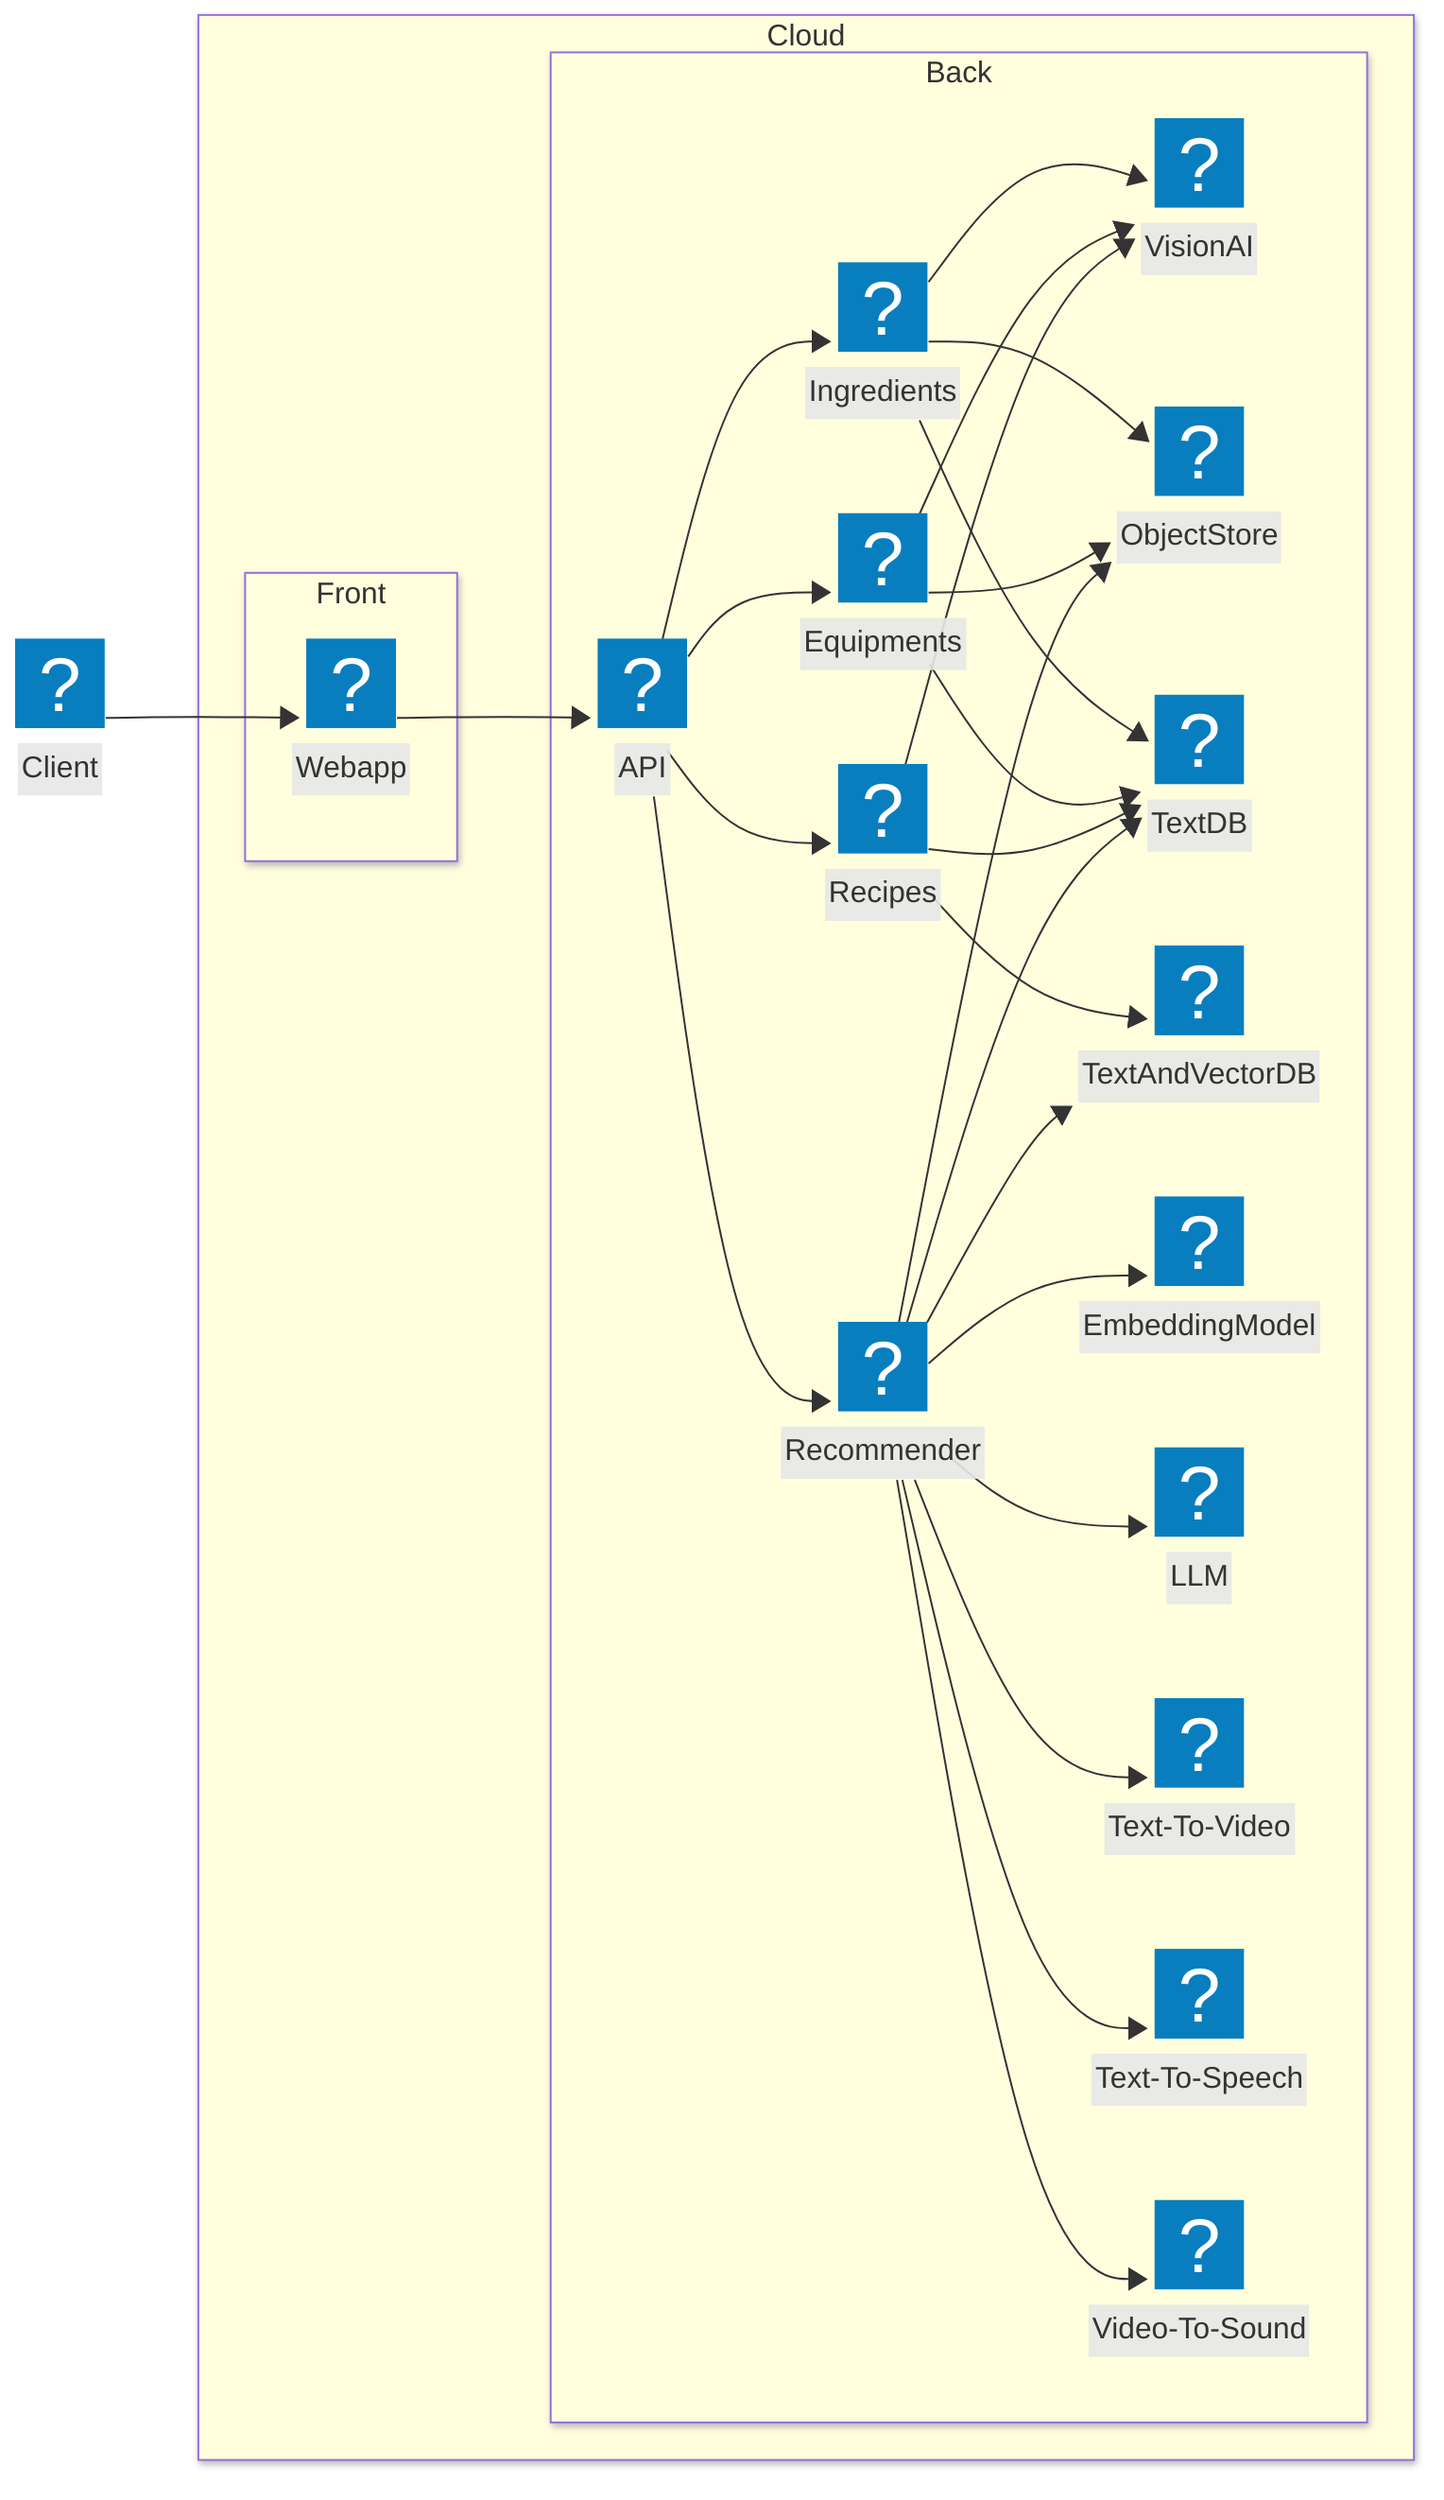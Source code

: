 ---
config:
  look: neo
---
flowchart LR
 subgraph s2["Front"]
        n2["Webapp"]
  end
 subgraph s3["Back"]
        n3["API"]
        n4["Ingredients"]
        n5["Equipments"]
        n6["Recipes"]
        n7["Recommender"]
        n8["VisionAI"]
        n9["ObjectStore"]
        n10["TextDB"]
        n11["TextAndVectorDB"]
        n12["EmbeddingModel"]
        n13["LLM"]
        n14["Text-To-Video"]
        n15["Text-To-Speech"]
        n16["Video-To-Sound"]
  end
 subgraph s1["Cloud"]
        s2
        s3
  end
    n1["Client"] --> n2
    n2 --> n3
    n3 --> n4 & n5 & n6 & n7
    n4 --> n8 & n9 & n10
    n5 --> n8 & n9 & n10
    n6 --> n8 & n10 & n11
    n7 --> n9 & n10 & n11 & n12 & n13 & n14 & n15 & n16
    n2@{ icon: "fa:building"}
    n3@{ icon: "fa:map"}
    n4@{ icon: "fa:circle-play"}
    n5@{ icon: "fa:circle-play"}
    n6@{ icon: "fa:circle-play"}
    n7@{ icon: "fa:circle-play"}
    n8@{ icon: "fa:eye"}
    n9@{ icon: "fa:folder-open"}
    n10@{ icon: "fa:file-lines"}
    n11@{ icon: "fa:clone"}
    n12@{ icon: "fa:object-ungroup"}
    n13@{ icon: "fa:chess-pawn"}
    n14@{ icon: "fa:chess-knight"}
    n15@{ icon: "fa:chess-bishop"}
    n16@{ icon: "fa:chess-rook"}
    n1@{ icon: "fa:circle-user"}